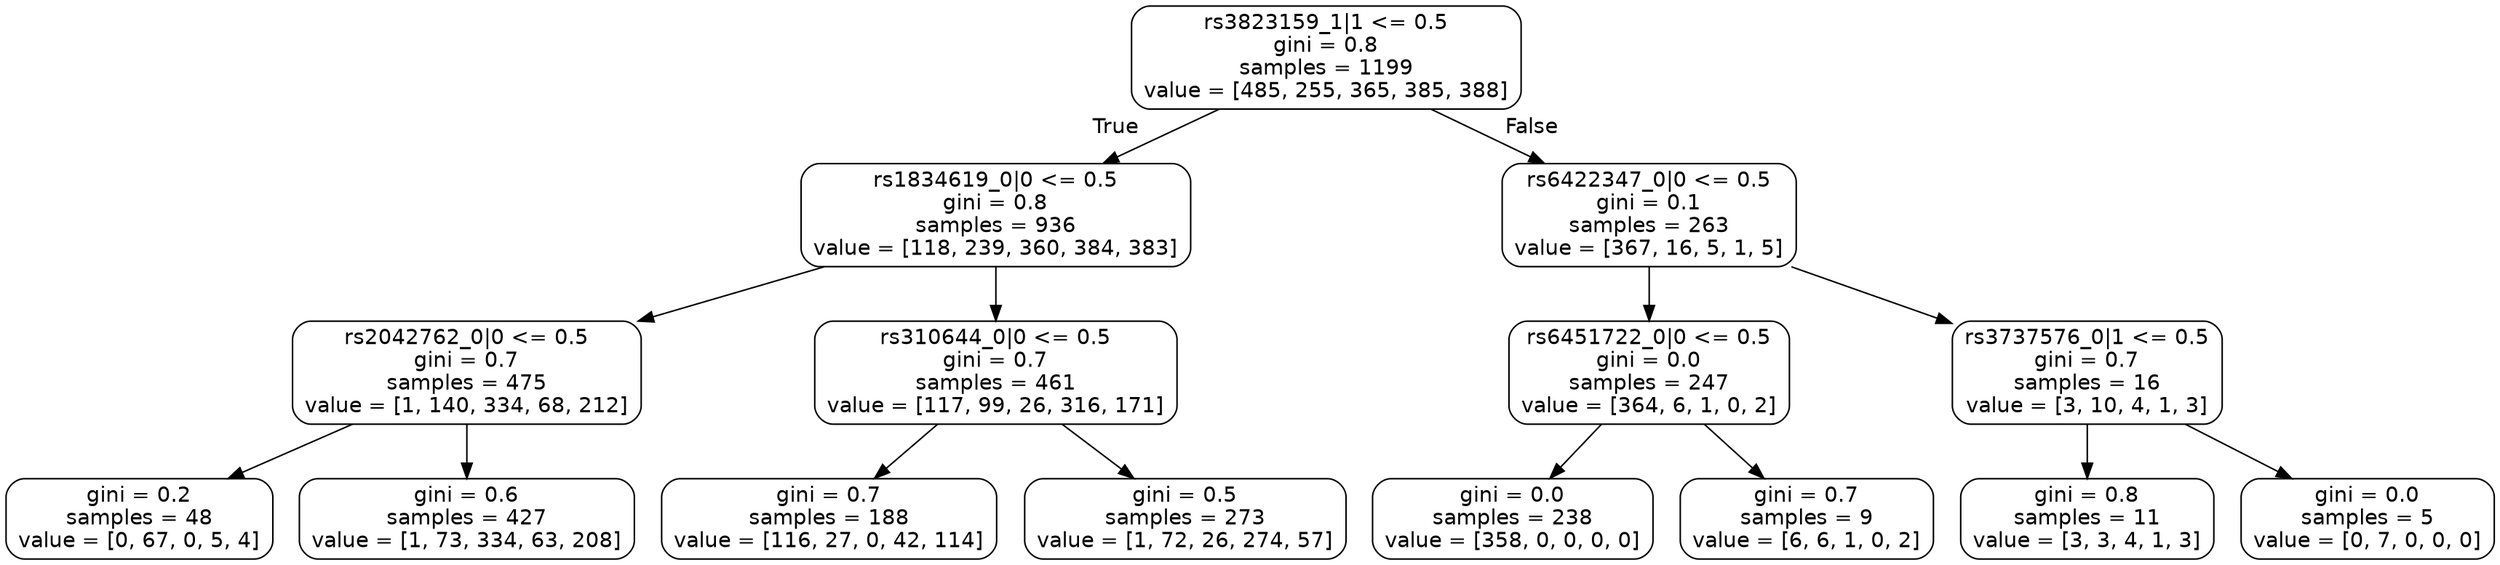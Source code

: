 digraph Tree {
node [shape=box, style="rounded", color="black", fontname=helvetica] ;
edge [fontname=helvetica] ;
0 [label="rs3823159_1|1 <= 0.5\ngini = 0.8\nsamples = 1199\nvalue = [485, 255, 365, 385, 388]"] ;
1 [label="rs1834619_0|0 <= 0.5\ngini = 0.8\nsamples = 936\nvalue = [118, 239, 360, 384, 383]"] ;
0 -> 1 [labeldistance=2.5, labelangle=45, headlabel="True"] ;
2 [label="rs2042762_0|0 <= 0.5\ngini = 0.7\nsamples = 475\nvalue = [1, 140, 334, 68, 212]"] ;
1 -> 2 ;
3 [label="gini = 0.2\nsamples = 48\nvalue = [0, 67, 0, 5, 4]"] ;
2 -> 3 ;
4 [label="gini = 0.6\nsamples = 427\nvalue = [1, 73, 334, 63, 208]"] ;
2 -> 4 ;
5 [label="rs310644_0|0 <= 0.5\ngini = 0.7\nsamples = 461\nvalue = [117, 99, 26, 316, 171]"] ;
1 -> 5 ;
6 [label="gini = 0.7\nsamples = 188\nvalue = [116, 27, 0, 42, 114]"] ;
5 -> 6 ;
7 [label="gini = 0.5\nsamples = 273\nvalue = [1, 72, 26, 274, 57]"] ;
5 -> 7 ;
8 [label="rs6422347_0|0 <= 0.5\ngini = 0.1\nsamples = 263\nvalue = [367, 16, 5, 1, 5]"] ;
0 -> 8 [labeldistance=2.5, labelangle=-45, headlabel="False"] ;
9 [label="rs6451722_0|0 <= 0.5\ngini = 0.0\nsamples = 247\nvalue = [364, 6, 1, 0, 2]"] ;
8 -> 9 ;
10 [label="gini = 0.0\nsamples = 238\nvalue = [358, 0, 0, 0, 0]"] ;
9 -> 10 ;
11 [label="gini = 0.7\nsamples = 9\nvalue = [6, 6, 1, 0, 2]"] ;
9 -> 11 ;
12 [label="rs3737576_0|1 <= 0.5\ngini = 0.7\nsamples = 16\nvalue = [3, 10, 4, 1, 3]"] ;
8 -> 12 ;
13 [label="gini = 0.8\nsamples = 11\nvalue = [3, 3, 4, 1, 3]"] ;
12 -> 13 ;
14 [label="gini = 0.0\nsamples = 5\nvalue = [0, 7, 0, 0, 0]"] ;
12 -> 14 ;
}